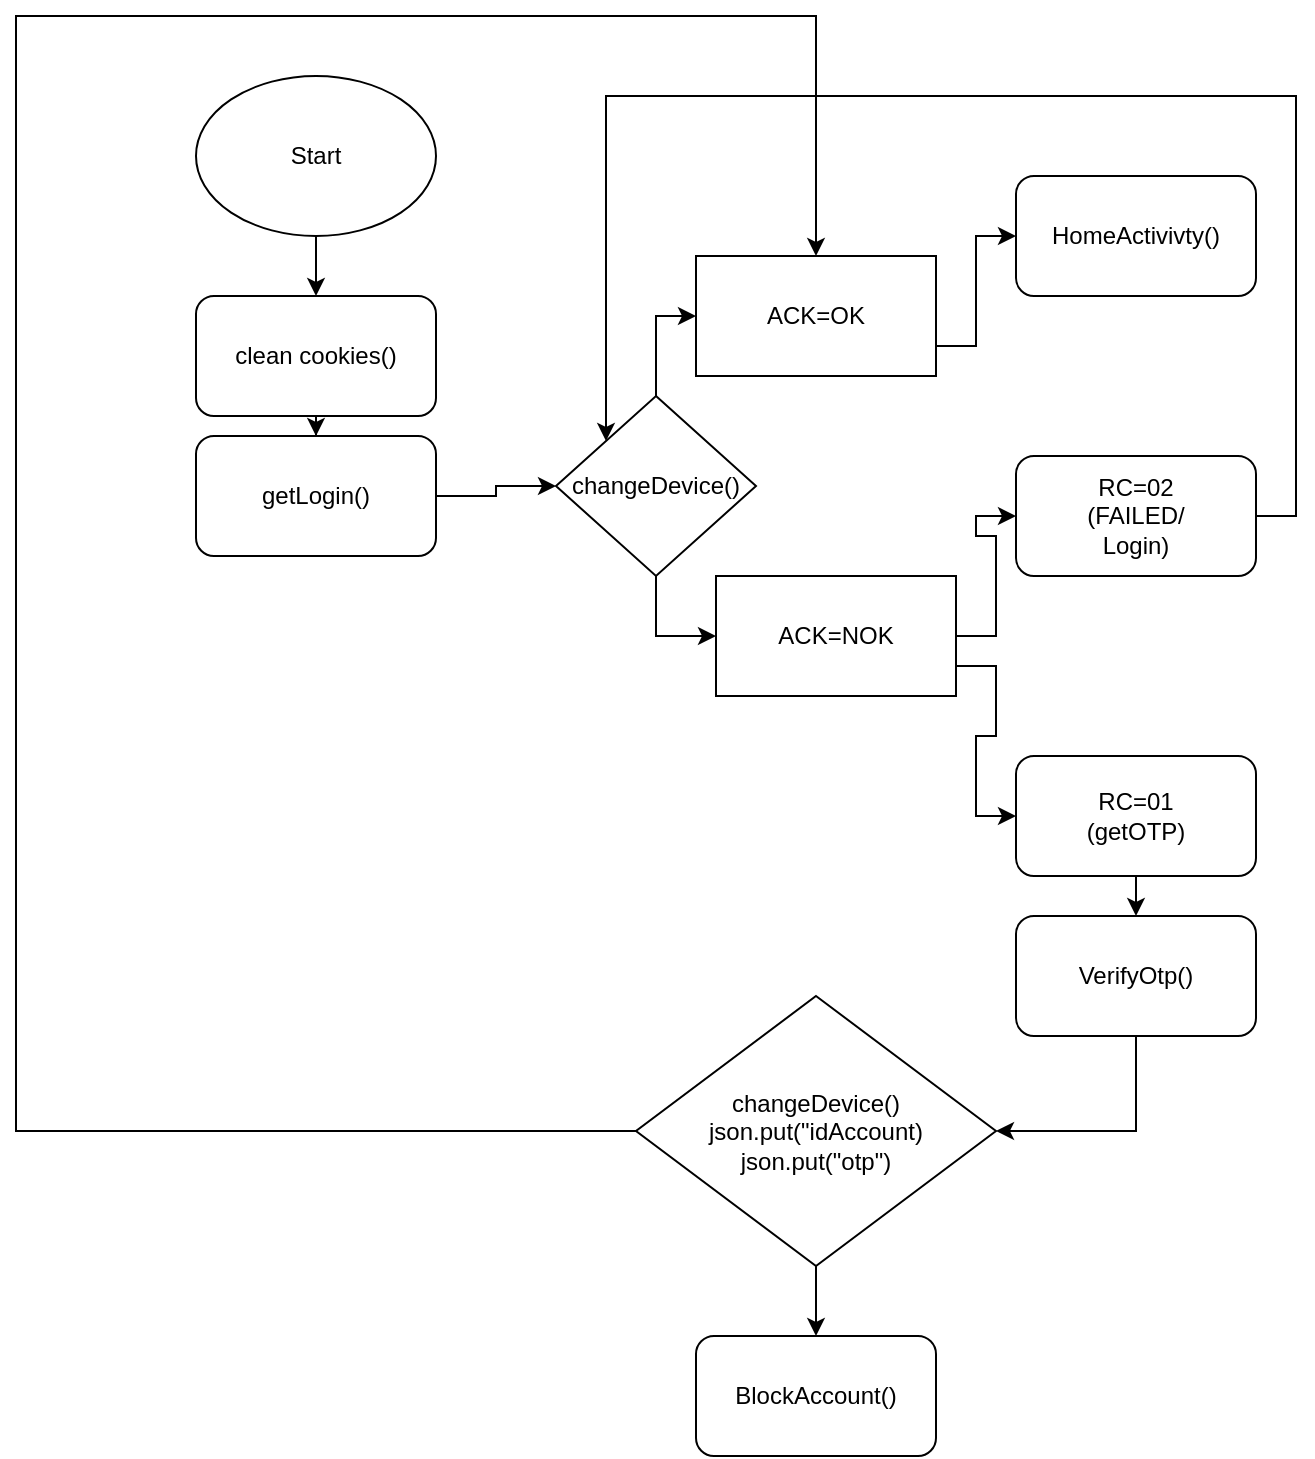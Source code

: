 <mxfile version="15.0.3" type="github">
  <diagram id="Sex3N4eBaYYD5BWyMDXe" name="Page-1">
    <mxGraphModel dx="1021" dy="567" grid="1" gridSize="10" guides="1" tooltips="1" connect="1" arrows="1" fold="1" page="1" pageScale="1" pageWidth="850" pageHeight="1100" math="0" shadow="0">
      <root>
        <mxCell id="0" />
        <mxCell id="1" parent="0" />
        <mxCell id="WxAXNizd0CbYhBNLPztv-23" style="edgeStyle=orthogonalEdgeStyle;rounded=0;orthogonalLoop=1;jettySize=auto;html=1;exitX=0.5;exitY=1;exitDx=0;exitDy=0;" edge="1" parent="1" source="WxAXNizd0CbYhBNLPztv-1" target="WxAXNizd0CbYhBNLPztv-2">
          <mxGeometry relative="1" as="geometry" />
        </mxCell>
        <mxCell id="WxAXNizd0CbYhBNLPztv-1" value="Start" style="ellipse;whiteSpace=wrap;html=1;" vertex="1" parent="1">
          <mxGeometry x="200" y="50" width="120" height="80" as="geometry" />
        </mxCell>
        <mxCell id="WxAXNizd0CbYhBNLPztv-21" style="edgeStyle=orthogonalEdgeStyle;rounded=0;orthogonalLoop=1;jettySize=auto;html=1;exitX=0.5;exitY=1;exitDx=0;exitDy=0;" edge="1" parent="1" source="WxAXNizd0CbYhBNLPztv-2" target="WxAXNizd0CbYhBNLPztv-3">
          <mxGeometry relative="1" as="geometry" />
        </mxCell>
        <mxCell id="WxAXNizd0CbYhBNLPztv-2" value="clean cookies()" style="rounded=1;whiteSpace=wrap;html=1;" vertex="1" parent="1">
          <mxGeometry x="200" y="160" width="120" height="60" as="geometry" />
        </mxCell>
        <mxCell id="WxAXNizd0CbYhBNLPztv-20" style="edgeStyle=orthogonalEdgeStyle;rounded=0;orthogonalLoop=1;jettySize=auto;html=1;exitX=1;exitY=0.5;exitDx=0;exitDy=0;entryX=0;entryY=0.5;entryDx=0;entryDy=0;" edge="1" parent="1" source="WxAXNizd0CbYhBNLPztv-3" target="WxAXNizd0CbYhBNLPztv-4">
          <mxGeometry relative="1" as="geometry" />
        </mxCell>
        <mxCell id="WxAXNizd0CbYhBNLPztv-3" value="getLogin()" style="rounded=1;whiteSpace=wrap;html=1;" vertex="1" parent="1">
          <mxGeometry x="200" y="230" width="120" height="60" as="geometry" />
        </mxCell>
        <mxCell id="WxAXNizd0CbYhBNLPztv-18" style="edgeStyle=orthogonalEdgeStyle;rounded=0;orthogonalLoop=1;jettySize=auto;html=1;exitX=0.5;exitY=1;exitDx=0;exitDy=0;entryX=0;entryY=0.5;entryDx=0;entryDy=0;" edge="1" parent="1" source="WxAXNizd0CbYhBNLPztv-4" target="WxAXNizd0CbYhBNLPztv-11">
          <mxGeometry relative="1" as="geometry" />
        </mxCell>
        <mxCell id="WxAXNizd0CbYhBNLPztv-19" style="edgeStyle=orthogonalEdgeStyle;rounded=0;orthogonalLoop=1;jettySize=auto;html=1;exitX=0.5;exitY=0;exitDx=0;exitDy=0;entryX=0;entryY=0.5;entryDx=0;entryDy=0;" edge="1" parent="1" source="WxAXNizd0CbYhBNLPztv-4" target="WxAXNizd0CbYhBNLPztv-10">
          <mxGeometry relative="1" as="geometry" />
        </mxCell>
        <mxCell id="WxAXNizd0CbYhBNLPztv-4" value="changeDevice()" style="rhombus;whiteSpace=wrap;html=1;" vertex="1" parent="1">
          <mxGeometry x="380" y="210" width="100" height="90" as="geometry" />
        </mxCell>
        <mxCell id="WxAXNizd0CbYhBNLPztv-15" style="edgeStyle=orthogonalEdgeStyle;rounded=0;orthogonalLoop=1;jettySize=auto;html=1;exitX=1;exitY=0.75;exitDx=0;exitDy=0;entryX=0;entryY=0.5;entryDx=0;entryDy=0;" edge="1" parent="1" source="WxAXNizd0CbYhBNLPztv-10" target="WxAXNizd0CbYhBNLPztv-14">
          <mxGeometry relative="1" as="geometry" />
        </mxCell>
        <mxCell id="WxAXNizd0CbYhBNLPztv-10" value="ACK=OK" style="rounded=0;whiteSpace=wrap;html=1;" vertex="1" parent="1">
          <mxGeometry x="450" y="140" width="120" height="60" as="geometry" />
        </mxCell>
        <mxCell id="WxAXNizd0CbYhBNLPztv-16" style="edgeStyle=orthogonalEdgeStyle;rounded=0;orthogonalLoop=1;jettySize=auto;html=1;exitX=1;exitY=0.5;exitDx=0;exitDy=0;entryX=0;entryY=0.5;entryDx=0;entryDy=0;" edge="1" parent="1" source="WxAXNizd0CbYhBNLPztv-11" target="WxAXNizd0CbYhBNLPztv-12">
          <mxGeometry relative="1" as="geometry" />
        </mxCell>
        <mxCell id="WxAXNizd0CbYhBNLPztv-17" style="edgeStyle=orthogonalEdgeStyle;rounded=0;orthogonalLoop=1;jettySize=auto;html=1;exitX=1;exitY=0.75;exitDx=0;exitDy=0;entryX=0;entryY=0.5;entryDx=0;entryDy=0;" edge="1" parent="1" source="WxAXNizd0CbYhBNLPztv-11" target="WxAXNizd0CbYhBNLPztv-13">
          <mxGeometry relative="1" as="geometry" />
        </mxCell>
        <mxCell id="WxAXNizd0CbYhBNLPztv-11" value="ACK=NOK" style="rounded=0;whiteSpace=wrap;html=1;" vertex="1" parent="1">
          <mxGeometry x="460" y="300" width="120" height="60" as="geometry" />
        </mxCell>
        <mxCell id="WxAXNizd0CbYhBNLPztv-28" style="edgeStyle=orthogonalEdgeStyle;rounded=0;orthogonalLoop=1;jettySize=auto;html=1;exitX=1;exitY=0.5;exitDx=0;exitDy=0;entryX=0;entryY=0;entryDx=0;entryDy=0;" edge="1" parent="1" source="WxAXNizd0CbYhBNLPztv-12" target="WxAXNizd0CbYhBNLPztv-4">
          <mxGeometry relative="1" as="geometry">
            <Array as="points">
              <mxPoint x="750" y="270" />
              <mxPoint x="750" y="60" />
              <mxPoint x="405" y="60" />
            </Array>
          </mxGeometry>
        </mxCell>
        <mxCell id="WxAXNizd0CbYhBNLPztv-12" value="RC=02&lt;br&gt;(FAILED/&lt;br&gt;Login)" style="rounded=1;whiteSpace=wrap;html=1;" vertex="1" parent="1">
          <mxGeometry x="610" y="240" width="120" height="60" as="geometry" />
        </mxCell>
        <mxCell id="WxAXNizd0CbYhBNLPztv-26" style="edgeStyle=orthogonalEdgeStyle;rounded=0;orthogonalLoop=1;jettySize=auto;html=1;exitX=0.5;exitY=1;exitDx=0;exitDy=0;entryX=0.5;entryY=0;entryDx=0;entryDy=0;" edge="1" parent="1" source="WxAXNizd0CbYhBNLPztv-13" target="WxAXNizd0CbYhBNLPztv-25">
          <mxGeometry relative="1" as="geometry" />
        </mxCell>
        <mxCell id="WxAXNizd0CbYhBNLPztv-13" value="RC=01&lt;br&gt;(getOTP)" style="rounded=1;whiteSpace=wrap;html=1;" vertex="1" parent="1">
          <mxGeometry x="610" y="390" width="120" height="60" as="geometry" />
        </mxCell>
        <mxCell id="WxAXNizd0CbYhBNLPztv-14" value="HomeActivivty()" style="rounded=1;whiteSpace=wrap;html=1;" vertex="1" parent="1">
          <mxGeometry x="610" y="100" width="120" height="60" as="geometry" />
        </mxCell>
        <mxCell id="WxAXNizd0CbYhBNLPztv-27" style="edgeStyle=orthogonalEdgeStyle;rounded=0;orthogonalLoop=1;jettySize=auto;html=1;exitX=0.5;exitY=1;exitDx=0;exitDy=0;entryX=1;entryY=0.5;entryDx=0;entryDy=0;" edge="1" parent="1" source="WxAXNizd0CbYhBNLPztv-25" target="WxAXNizd0CbYhBNLPztv-30">
          <mxGeometry relative="1" as="geometry">
            <mxPoint x="405" y="310" as="targetPoint" />
          </mxGeometry>
        </mxCell>
        <mxCell id="WxAXNizd0CbYhBNLPztv-25" value="VerifyOtp()" style="rounded=1;whiteSpace=wrap;html=1;" vertex="1" parent="1">
          <mxGeometry x="610" y="470" width="120" height="60" as="geometry" />
        </mxCell>
        <mxCell id="WxAXNizd0CbYhBNLPztv-32" style="edgeStyle=orthogonalEdgeStyle;rounded=0;orthogonalLoop=1;jettySize=auto;html=1;exitX=0.5;exitY=1;exitDx=0;exitDy=0;" edge="1" parent="1" source="WxAXNizd0CbYhBNLPztv-30" target="WxAXNizd0CbYhBNLPztv-31">
          <mxGeometry relative="1" as="geometry" />
        </mxCell>
        <mxCell id="WxAXNizd0CbYhBNLPztv-33" style="edgeStyle=orthogonalEdgeStyle;rounded=0;orthogonalLoop=1;jettySize=auto;html=1;exitX=0;exitY=0.5;exitDx=0;exitDy=0;entryX=0.5;entryY=0;entryDx=0;entryDy=0;" edge="1" parent="1" source="WxAXNizd0CbYhBNLPztv-30" target="WxAXNizd0CbYhBNLPztv-10">
          <mxGeometry relative="1" as="geometry">
            <Array as="points">
              <mxPoint x="110" y="577" />
              <mxPoint x="110" y="20" />
              <mxPoint x="510" y="20" />
            </Array>
          </mxGeometry>
        </mxCell>
        <mxCell id="WxAXNizd0CbYhBNLPztv-30" value="changeDevice()&lt;br&gt;json.put(&quot;idAccount)&lt;br&gt;json.put(&quot;otp&quot;)" style="rhombus;whiteSpace=wrap;html=1;" vertex="1" parent="1">
          <mxGeometry x="420" y="510" width="180" height="135" as="geometry" />
        </mxCell>
        <mxCell id="WxAXNizd0CbYhBNLPztv-31" value="BlockAccount()" style="rounded=1;whiteSpace=wrap;html=1;" vertex="1" parent="1">
          <mxGeometry x="450" y="680" width="120" height="60" as="geometry" />
        </mxCell>
      </root>
    </mxGraphModel>
  </diagram>
</mxfile>
